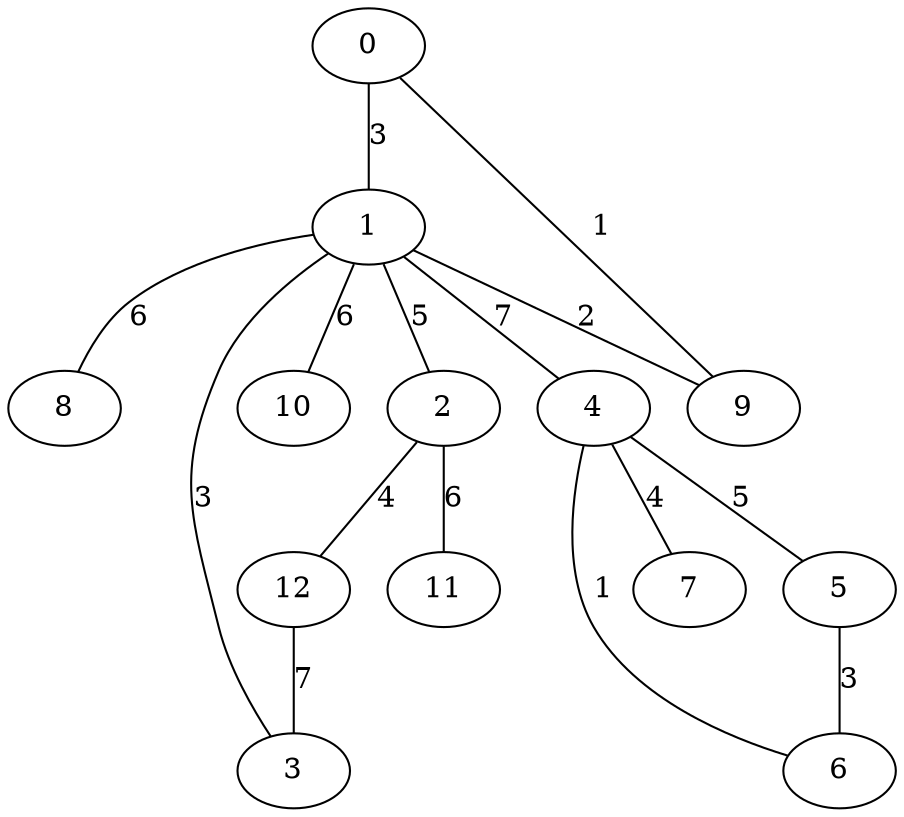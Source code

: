 graph g {
  0 [ base = 1, habit = 7, size = 233, x = 4, y = 6 ]
  1 [ habit = 7, size = 381, x = 7, y = 5 ]
  2 [ habit = 10, size = 288, x = 4, y = 3 ]
  3 [ habit = 6, size = 286, x = 7, y = 3 ]
  4 [ habit = 9, size = 259, x = 7, y = 8 ]
  5 [ habit = 9, size = 415, x = 4, y = 10 ]
  6 [ habit = 5, size = 315, x = 6, y = 10 ]
  7 [ base = 2, habit = 6, size = 251, x = 10, y = 9 ]
  8 [ habit = 1, size = 298, x = 10, y = 4 ]
  9 [ habit = 8, size = 489, x = 4, y = 5 ]
  10 [ habit = 1, size = 232, x = 10, y = 6 ]
  11 [ habit = 6, size = 236, x = 1, y = 2 ]
  12 [ habit = 9, size = 92, x = 6, y = 1 ]

  0 -- 1 [ label = 3, weight = 3 ]
  0 -- 9 [ label = 1, weight = 1 ]
  1 -- 9 [ label = 2, weight = 2 ]
  1 -- 2 [ label = 5, weight = 5 ]
  1 -- 3 [ label = 3, weight = 3 ]
  1 -- 4 [ label = 7, weight = 7 ]
  1 -- 8 [ label = 6, weight = 6 ]
  1 -- 10 [ label = 6, weight = 6 ]
  2 -- 11 [ label = 6, weight = 6 ]
  2 -- 12 [ label = 4, weight = 4 ]
  4 -- 5 [ label = 5, weight = 5 ]
  4 -- 6 [ label = 1, weight = 1 ]
  4 -- 7 [ label = 4, weight = 4 ]
  5 -- 6 [ label = 3, weight = 3 ]
  12 -- 3 [ label = 7, weight = 7 ]
}
